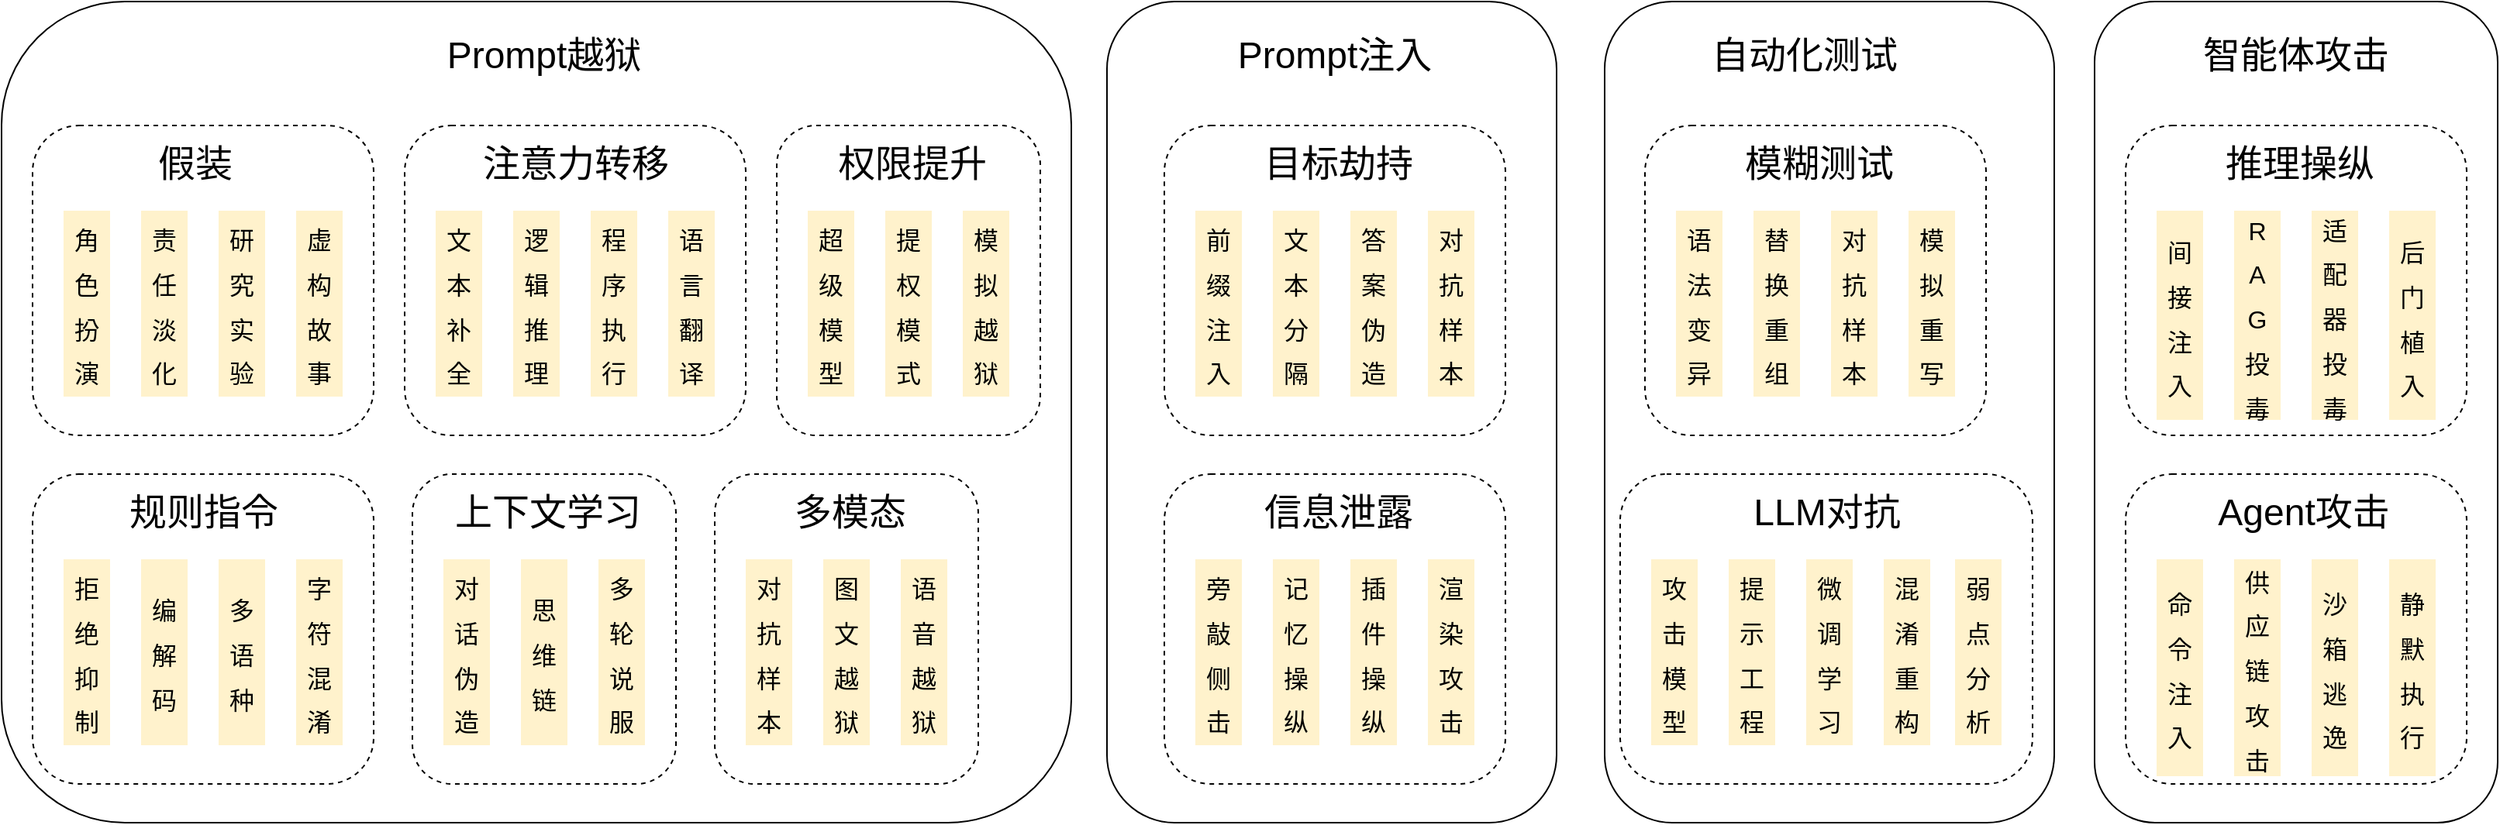 <mxfile version="19.0.3" type="device"><diagram id="Az1ulqTdgfoyl6sdZJpA" name="第 1 页"><mxGraphModel dx="1550" dy="937" grid="1" gridSize="10" guides="1" tooltips="1" connect="1" arrows="1" fold="1" page="1" pageScale="1" pageWidth="827" pageHeight="1169" math="0" shadow="0"><root><mxCell id="0"/><mxCell id="1" parent="0"/><mxCell id="FWCWU8dMI7AViZBjVMOo-1" value="" style="rounded=1;whiteSpace=wrap;html=1;fillColor=none;" vertex="1" parent="1"><mxGeometry x="10" y="180" width="690" height="530" as="geometry"/></mxCell><mxCell id="FWCWU8dMI7AViZBjVMOo-2" value="&lt;font style=&quot;font-size: 24px;&quot;&gt;Prompt越狱&lt;/font&gt;" style="text;html=1;strokeColor=none;fillColor=none;align=center;verticalAlign=middle;whiteSpace=wrap;rounded=0;" vertex="1" parent="1"><mxGeometry x="290" y="200" width="140" height="30" as="geometry"/></mxCell><mxCell id="FWCWU8dMI7AViZBjVMOo-3" value="" style="rounded=1;whiteSpace=wrap;html=1;fontSize=24;fillColor=none;dashed=1;" vertex="1" parent="1"><mxGeometry x="30" y="260" width="220" height="200" as="geometry"/></mxCell><mxCell id="FWCWU8dMI7AViZBjVMOo-4" value="假装" style="text;html=1;strokeColor=none;fillColor=none;align=center;verticalAlign=middle;whiteSpace=wrap;rounded=0;dashed=1;fontSize=24;" vertex="1" parent="1"><mxGeometry x="105" y="270" width="60" height="30" as="geometry"/></mxCell><mxCell id="FWCWU8dMI7AViZBjVMOo-5" value="&lt;font style=&quot;font-size: 16px;&quot;&gt;角色扮演&lt;/font&gt;" style="text;html=1;strokeColor=none;fillColor=#FFF2CC;align=center;verticalAlign=middle;whiteSpace=wrap;rounded=0;dashed=1;fontSize=24;" vertex="1" parent="1"><mxGeometry x="50" y="315" width="30" height="120" as="geometry"/></mxCell><mxCell id="FWCWU8dMI7AViZBjVMOo-6" value="&lt;font style=&quot;font-size: 16px;&quot;&gt;责任淡化&lt;/font&gt;" style="text;html=1;strokeColor=none;fillColor=#FFF2CC;align=center;verticalAlign=middle;whiteSpace=wrap;rounded=0;dashed=1;fontSize=24;" vertex="1" parent="1"><mxGeometry x="100" y="315" width="30" height="120" as="geometry"/></mxCell><mxCell id="FWCWU8dMI7AViZBjVMOo-7" value="&lt;font style=&quot;font-size: 16px;&quot;&gt;研究实验&lt;/font&gt;" style="text;html=1;strokeColor=none;fillColor=#FFF2CC;align=center;verticalAlign=middle;whiteSpace=wrap;rounded=0;dashed=1;fontSize=24;" vertex="1" parent="1"><mxGeometry x="150" y="315" width="30" height="120" as="geometry"/></mxCell><mxCell id="FWCWU8dMI7AViZBjVMOo-8" value="&lt;font style=&quot;font-size: 16px;&quot;&gt;虚构故事&lt;/font&gt;" style="text;html=1;strokeColor=none;fillColor=#FFF2CC;align=center;verticalAlign=middle;whiteSpace=wrap;rounded=0;dashed=1;fontSize=24;" vertex="1" parent="1"><mxGeometry x="200" y="315" width="30" height="120" as="geometry"/></mxCell><mxCell id="FWCWU8dMI7AViZBjVMOo-9" value="" style="rounded=1;whiteSpace=wrap;html=1;fontSize=24;fillColor=none;dashed=1;" vertex="1" parent="1"><mxGeometry x="270" y="260" width="220" height="200" as="geometry"/></mxCell><mxCell id="FWCWU8dMI7AViZBjVMOo-10" value="注意力转移" style="text;html=1;strokeColor=none;fillColor=none;align=center;verticalAlign=middle;whiteSpace=wrap;rounded=0;dashed=1;fontSize=24;" vertex="1" parent="1"><mxGeometry x="312.5" y="270" width="135" height="30" as="geometry"/></mxCell><mxCell id="FWCWU8dMI7AViZBjVMOo-11" value="&lt;font style=&quot;font-size: 16px;&quot;&gt;文本补全&lt;/font&gt;" style="text;html=1;strokeColor=none;fillColor=#FFF2CC;align=center;verticalAlign=middle;whiteSpace=wrap;rounded=0;dashed=1;fontSize=24;" vertex="1" parent="1"><mxGeometry x="290" y="315" width="30" height="120" as="geometry"/></mxCell><mxCell id="FWCWU8dMI7AViZBjVMOo-12" value="&lt;font style=&quot;font-size: 16px;&quot;&gt;逻辑推理&lt;/font&gt;" style="text;html=1;strokeColor=none;fillColor=#FFF2CC;align=center;verticalAlign=middle;whiteSpace=wrap;rounded=0;dashed=1;fontSize=24;" vertex="1" parent="1"><mxGeometry x="340" y="315" width="30" height="120" as="geometry"/></mxCell><mxCell id="FWCWU8dMI7AViZBjVMOo-13" value="&lt;font style=&quot;font-size: 16px;&quot;&gt;程序执行&lt;/font&gt;" style="text;html=1;strokeColor=none;fillColor=#FFF2CC;align=center;verticalAlign=middle;whiteSpace=wrap;rounded=0;dashed=1;fontSize=24;" vertex="1" parent="1"><mxGeometry x="390" y="315" width="30" height="120" as="geometry"/></mxCell><mxCell id="FWCWU8dMI7AViZBjVMOo-14" value="&lt;font style=&quot;font-size: 16px;&quot;&gt;语言翻译&lt;/font&gt;" style="text;html=1;strokeColor=none;fillColor=#FFF2CC;align=center;verticalAlign=middle;whiteSpace=wrap;rounded=0;dashed=1;fontSize=24;" vertex="1" parent="1"><mxGeometry x="440" y="315" width="30" height="120" as="geometry"/></mxCell><mxCell id="FWCWU8dMI7AViZBjVMOo-15" value="" style="rounded=1;whiteSpace=wrap;html=1;fontSize=24;fillColor=none;dashed=1;" vertex="1" parent="1"><mxGeometry x="510" y="260" width="170" height="200" as="geometry"/></mxCell><mxCell id="FWCWU8dMI7AViZBjVMOo-16" value="权限提升" style="text;html=1;strokeColor=none;fillColor=none;align=center;verticalAlign=middle;whiteSpace=wrap;rounded=0;dashed=1;fontSize=24;" vertex="1" parent="1"><mxGeometry x="530" y="270" width="135" height="30" as="geometry"/></mxCell><mxCell id="FWCWU8dMI7AViZBjVMOo-17" value="&lt;font style=&quot;font-size: 16px;&quot;&gt;超级模型&lt;/font&gt;" style="text;html=1;strokeColor=none;fillColor=#FFF2CC;align=center;verticalAlign=middle;whiteSpace=wrap;rounded=0;dashed=1;fontSize=24;" vertex="1" parent="1"><mxGeometry x="530" y="315" width="30" height="120" as="geometry"/></mxCell><mxCell id="FWCWU8dMI7AViZBjVMOo-18" value="&lt;font style=&quot;font-size: 16px;&quot;&gt;提权模式&lt;/font&gt;" style="text;html=1;strokeColor=none;fillColor=#FFF2CC;align=center;verticalAlign=middle;whiteSpace=wrap;rounded=0;dashed=1;fontSize=24;" vertex="1" parent="1"><mxGeometry x="580" y="315" width="30" height="120" as="geometry"/></mxCell><mxCell id="FWCWU8dMI7AViZBjVMOo-19" value="&lt;font style=&quot;font-size: 16px;&quot;&gt;模拟越狱&lt;/font&gt;" style="text;html=1;strokeColor=none;fillColor=#FFF2CC;align=center;verticalAlign=middle;whiteSpace=wrap;rounded=0;dashed=1;fontSize=24;" vertex="1" parent="1"><mxGeometry x="630" y="315" width="30" height="120" as="geometry"/></mxCell><mxCell id="FWCWU8dMI7AViZBjVMOo-21" value="" style="rounded=1;whiteSpace=wrap;html=1;fontSize=24;fillColor=none;dashed=1;" vertex="1" parent="1"><mxGeometry x="30" y="485" width="220" height="200" as="geometry"/></mxCell><mxCell id="FWCWU8dMI7AViZBjVMOo-22" value="规则指令" style="text;html=1;strokeColor=none;fillColor=none;align=center;verticalAlign=middle;whiteSpace=wrap;rounded=0;dashed=1;fontSize=24;" vertex="1" parent="1"><mxGeometry x="87.5" y="495" width="105" height="30" as="geometry"/></mxCell><mxCell id="FWCWU8dMI7AViZBjVMOo-23" value="&lt;font style=&quot;font-size: 16px;&quot;&gt;拒绝抑制&lt;/font&gt;" style="text;html=1;strokeColor=none;fillColor=#FFF2CC;align=center;verticalAlign=middle;whiteSpace=wrap;rounded=0;dashed=1;fontSize=24;" vertex="1" parent="1"><mxGeometry x="50" y="540" width="30" height="120" as="geometry"/></mxCell><mxCell id="FWCWU8dMI7AViZBjVMOo-24" value="&lt;font style=&quot;font-size: 16px;&quot;&gt;编解码&lt;/font&gt;" style="text;html=1;strokeColor=none;fillColor=#FFF2CC;align=center;verticalAlign=middle;whiteSpace=wrap;rounded=0;dashed=1;fontSize=24;" vertex="1" parent="1"><mxGeometry x="100" y="540" width="30" height="120" as="geometry"/></mxCell><mxCell id="FWCWU8dMI7AViZBjVMOo-25" value="&lt;font style=&quot;font-size: 16px;&quot;&gt;多语种&lt;/font&gt;" style="text;html=1;strokeColor=none;fillColor=#FFF2CC;align=center;verticalAlign=middle;whiteSpace=wrap;rounded=0;dashed=1;fontSize=24;" vertex="1" parent="1"><mxGeometry x="150" y="540" width="30" height="120" as="geometry"/></mxCell><mxCell id="FWCWU8dMI7AViZBjVMOo-26" value="&lt;font style=&quot;font-size: 16px;&quot;&gt;字符混淆&lt;/font&gt;" style="text;html=1;strokeColor=none;fillColor=#FFF2CC;align=center;verticalAlign=middle;whiteSpace=wrap;rounded=0;dashed=1;fontSize=24;" vertex="1" parent="1"><mxGeometry x="200" y="540" width="30" height="120" as="geometry"/></mxCell><mxCell id="FWCWU8dMI7AViZBjVMOo-27" value="" style="rounded=1;whiteSpace=wrap;html=1;fontSize=24;fillColor=none;dashed=1;" vertex="1" parent="1"><mxGeometry x="275" y="485" width="170" height="200" as="geometry"/></mxCell><mxCell id="FWCWU8dMI7AViZBjVMOo-28" value="上下文学习" style="text;html=1;strokeColor=none;fillColor=none;align=center;verticalAlign=middle;whiteSpace=wrap;rounded=0;dashed=1;fontSize=24;" vertex="1" parent="1"><mxGeometry x="295" y="495" width="135" height="30" as="geometry"/></mxCell><mxCell id="FWCWU8dMI7AViZBjVMOo-29" value="&lt;font style=&quot;font-size: 16px;&quot;&gt;对话伪造&lt;/font&gt;" style="text;html=1;strokeColor=none;fillColor=#FFF2CC;align=center;verticalAlign=middle;whiteSpace=wrap;rounded=0;dashed=1;fontSize=24;" vertex="1" parent="1"><mxGeometry x="295" y="540" width="30" height="120" as="geometry"/></mxCell><mxCell id="FWCWU8dMI7AViZBjVMOo-30" value="&lt;font style=&quot;font-size: 16px;&quot;&gt;思维链&lt;/font&gt;" style="text;html=1;strokeColor=none;fillColor=#FFF2CC;align=center;verticalAlign=middle;whiteSpace=wrap;rounded=0;dashed=1;fontSize=24;" vertex="1" parent="1"><mxGeometry x="345" y="540" width="30" height="120" as="geometry"/></mxCell><mxCell id="FWCWU8dMI7AViZBjVMOo-31" value="&lt;font style=&quot;font-size: 16px;&quot;&gt;多轮说服&lt;/font&gt;" style="text;html=1;strokeColor=none;fillColor=#FFF2CC;align=center;verticalAlign=middle;whiteSpace=wrap;rounded=0;dashed=1;fontSize=24;" vertex="1" parent="1"><mxGeometry x="395" y="540" width="30" height="120" as="geometry"/></mxCell><mxCell id="FWCWU8dMI7AViZBjVMOo-32" value="" style="rounded=1;whiteSpace=wrap;html=1;fontSize=24;fillColor=none;dashed=1;" vertex="1" parent="1"><mxGeometry x="470" y="485" width="170" height="200" as="geometry"/></mxCell><mxCell id="FWCWU8dMI7AViZBjVMOo-33" value="多模态" style="text;html=1;strokeColor=none;fillColor=none;align=center;verticalAlign=middle;whiteSpace=wrap;rounded=0;dashed=1;fontSize=24;" vertex="1" parent="1"><mxGeometry x="490" y="495" width="135" height="30" as="geometry"/></mxCell><mxCell id="FWCWU8dMI7AViZBjVMOo-34" value="&lt;font style=&quot;font-size: 16px;&quot;&gt;对抗样本&lt;/font&gt;" style="text;html=1;strokeColor=none;fillColor=#FFF2CC;align=center;verticalAlign=middle;whiteSpace=wrap;rounded=0;dashed=1;fontSize=24;" vertex="1" parent="1"><mxGeometry x="490" y="540" width="30" height="120" as="geometry"/></mxCell><mxCell id="FWCWU8dMI7AViZBjVMOo-35" value="&lt;font style=&quot;font-size: 16px;&quot;&gt;图文越狱&lt;/font&gt;" style="text;html=1;strokeColor=none;fillColor=#FFF2CC;align=center;verticalAlign=middle;whiteSpace=wrap;rounded=0;dashed=1;fontSize=24;" vertex="1" parent="1"><mxGeometry x="540" y="540" width="30" height="120" as="geometry"/></mxCell><mxCell id="FWCWU8dMI7AViZBjVMOo-36" value="&lt;font style=&quot;font-size: 16px;&quot;&gt;语音越狱&lt;/font&gt;" style="text;html=1;strokeColor=none;fillColor=#FFF2CC;align=center;verticalAlign=middle;whiteSpace=wrap;rounded=0;dashed=1;fontSize=24;" vertex="1" parent="1"><mxGeometry x="590" y="540" width="30" height="120" as="geometry"/></mxCell><mxCell id="FWCWU8dMI7AViZBjVMOo-37" value="&lt;font style=&quot;font-size: 24px;&quot;&gt;Prompt注入&lt;/font&gt;" style="text;html=1;strokeColor=none;fillColor=none;align=center;verticalAlign=middle;whiteSpace=wrap;rounded=0;" vertex="1" parent="1"><mxGeometry x="800" y="200" width="140" height="30" as="geometry"/></mxCell><mxCell id="FWCWU8dMI7AViZBjVMOo-38" value="" style="rounded=1;whiteSpace=wrap;html=1;fontSize=24;fillColor=none;dashed=1;" vertex="1" parent="1"><mxGeometry x="760" y="260" width="220" height="200" as="geometry"/></mxCell><mxCell id="FWCWU8dMI7AViZBjVMOo-39" value="目标劫持" style="text;html=1;strokeColor=none;fillColor=none;align=center;verticalAlign=middle;whiteSpace=wrap;rounded=0;dashed=1;fontSize=24;" vertex="1" parent="1"><mxGeometry x="815" y="270" width="115" height="30" as="geometry"/></mxCell><mxCell id="FWCWU8dMI7AViZBjVMOo-40" value="&lt;font style=&quot;font-size: 16px;&quot;&gt;前缀注入&lt;/font&gt;" style="text;html=1;strokeColor=none;fillColor=#FFF2CC;align=center;verticalAlign=middle;whiteSpace=wrap;rounded=0;dashed=1;fontSize=24;" vertex="1" parent="1"><mxGeometry x="780" y="315" width="30" height="120" as="geometry"/></mxCell><mxCell id="FWCWU8dMI7AViZBjVMOo-41" value="&lt;font style=&quot;font-size: 16px;&quot;&gt;文本分隔&lt;/font&gt;" style="text;html=1;strokeColor=none;fillColor=#FFF2CC;align=center;verticalAlign=middle;whiteSpace=wrap;rounded=0;dashed=1;fontSize=24;" vertex="1" parent="1"><mxGeometry x="830" y="315" width="30" height="120" as="geometry"/></mxCell><mxCell id="FWCWU8dMI7AViZBjVMOo-42" value="&lt;font style=&quot;font-size: 16px;&quot;&gt;答案伪造&lt;/font&gt;" style="text;html=1;strokeColor=none;fillColor=#FFF2CC;align=center;verticalAlign=middle;whiteSpace=wrap;rounded=0;dashed=1;fontSize=24;" vertex="1" parent="1"><mxGeometry x="880" y="315" width="30" height="120" as="geometry"/></mxCell><mxCell id="FWCWU8dMI7AViZBjVMOo-43" value="&lt;font style=&quot;font-size: 16px;&quot;&gt;对抗样本&lt;/font&gt;" style="text;html=1;strokeColor=none;fillColor=#FFF2CC;align=center;verticalAlign=middle;whiteSpace=wrap;rounded=0;dashed=1;fontSize=24;" vertex="1" parent="1"><mxGeometry x="930" y="315" width="30" height="120" as="geometry"/></mxCell><mxCell id="FWCWU8dMI7AViZBjVMOo-44" value="" style="rounded=1;whiteSpace=wrap;html=1;fontSize=24;fillColor=none;dashed=1;" vertex="1" parent="1"><mxGeometry x="760" y="485" width="220" height="200" as="geometry"/></mxCell><mxCell id="FWCWU8dMI7AViZBjVMOo-45" value="信息泄露" style="text;html=1;strokeColor=none;fillColor=none;align=center;verticalAlign=middle;whiteSpace=wrap;rounded=0;dashed=1;fontSize=24;" vertex="1" parent="1"><mxGeometry x="820" y="495" width="105" height="30" as="geometry"/></mxCell><mxCell id="FWCWU8dMI7AViZBjVMOo-46" value="&lt;font style=&quot;font-size: 16px;&quot;&gt;旁敲侧击&lt;/font&gt;" style="text;html=1;strokeColor=none;fillColor=#FFF2CC;align=center;verticalAlign=middle;whiteSpace=wrap;rounded=0;dashed=1;fontSize=24;" vertex="1" parent="1"><mxGeometry x="780" y="540" width="30" height="120" as="geometry"/></mxCell><mxCell id="FWCWU8dMI7AViZBjVMOo-47" value="&lt;font style=&quot;font-size: 16px;&quot;&gt;记忆操纵&lt;/font&gt;" style="text;html=1;strokeColor=none;fillColor=#FFF2CC;align=center;verticalAlign=middle;whiteSpace=wrap;rounded=0;dashed=1;fontSize=24;" vertex="1" parent="1"><mxGeometry x="830" y="540" width="30" height="120" as="geometry"/></mxCell><mxCell id="FWCWU8dMI7AViZBjVMOo-48" value="&lt;font style=&quot;font-size: 16px;&quot;&gt;插件操纵&lt;/font&gt;" style="text;html=1;strokeColor=none;fillColor=#FFF2CC;align=center;verticalAlign=middle;whiteSpace=wrap;rounded=0;dashed=1;fontSize=24;" vertex="1" parent="1"><mxGeometry x="880" y="540" width="30" height="120" as="geometry"/></mxCell><mxCell id="FWCWU8dMI7AViZBjVMOo-49" value="&lt;font style=&quot;font-size: 16px;&quot;&gt;渲染攻击&lt;/font&gt;" style="text;html=1;strokeColor=none;fillColor=#FFF2CC;align=center;verticalAlign=middle;whiteSpace=wrap;rounded=0;dashed=1;fontSize=24;" vertex="1" parent="1"><mxGeometry x="930" y="540" width="30" height="120" as="geometry"/></mxCell><mxCell id="FWCWU8dMI7AViZBjVMOo-51" value="&lt;font style=&quot;font-size: 24px;&quot;&gt;自动化测试&lt;/font&gt;" style="text;html=1;strokeColor=none;fillColor=none;align=center;verticalAlign=middle;whiteSpace=wrap;rounded=0;" vertex="1" parent="1"><mxGeometry x="1102.5" y="200" width="140" height="30" as="geometry"/></mxCell><mxCell id="FWCWU8dMI7AViZBjVMOo-52" value="" style="rounded=1;whiteSpace=wrap;html=1;fontSize=24;fillColor=none;dashed=1;" vertex="1" parent="1"><mxGeometry x="1070" y="260" width="220" height="200" as="geometry"/></mxCell><mxCell id="FWCWU8dMI7AViZBjVMOo-53" value="模糊测试" style="text;html=1;strokeColor=none;fillColor=none;align=center;verticalAlign=middle;whiteSpace=wrap;rounded=0;dashed=1;fontSize=24;" vertex="1" parent="1"><mxGeometry x="1125" y="270" width="115" height="30" as="geometry"/></mxCell><mxCell id="FWCWU8dMI7AViZBjVMOo-54" value="&lt;font style=&quot;font-size: 16px;&quot;&gt;语法变异&lt;/font&gt;" style="text;html=1;strokeColor=none;fillColor=#FFF2CC;align=center;verticalAlign=middle;whiteSpace=wrap;rounded=0;dashed=1;fontSize=24;" vertex="1" parent="1"><mxGeometry x="1090" y="315" width="30" height="120" as="geometry"/></mxCell><mxCell id="FWCWU8dMI7AViZBjVMOo-55" value="&lt;font style=&quot;font-size: 16px;&quot;&gt;替换重组&lt;/font&gt;" style="text;html=1;strokeColor=none;fillColor=#FFF2CC;align=center;verticalAlign=middle;whiteSpace=wrap;rounded=0;dashed=1;fontSize=24;" vertex="1" parent="1"><mxGeometry x="1140" y="315" width="30" height="120" as="geometry"/></mxCell><mxCell id="FWCWU8dMI7AViZBjVMOo-56" value="&lt;font style=&quot;font-size: 16px;&quot;&gt;对抗样本&lt;/font&gt;" style="text;html=1;strokeColor=none;fillColor=#FFF2CC;align=center;verticalAlign=middle;whiteSpace=wrap;rounded=0;dashed=1;fontSize=24;" vertex="1" parent="1"><mxGeometry x="1190" y="315" width="30" height="120" as="geometry"/></mxCell><mxCell id="FWCWU8dMI7AViZBjVMOo-57" value="&lt;font style=&quot;font-size: 16px;&quot;&gt;模拟重写&lt;/font&gt;" style="text;html=1;strokeColor=none;fillColor=#FFF2CC;align=center;verticalAlign=middle;whiteSpace=wrap;rounded=0;dashed=1;fontSize=24;" vertex="1" parent="1"><mxGeometry x="1240" y="315" width="30" height="120" as="geometry"/></mxCell><mxCell id="FWCWU8dMI7AViZBjVMOo-58" value="" style="rounded=1;whiteSpace=wrap;html=1;fontSize=24;fillColor=none;dashed=1;" vertex="1" parent="1"><mxGeometry x="1054" y="485" width="266" height="200" as="geometry"/></mxCell><mxCell id="FWCWU8dMI7AViZBjVMOo-59" value="LLM对抗" style="text;html=1;strokeColor=none;fillColor=none;align=center;verticalAlign=middle;whiteSpace=wrap;rounded=0;dashed=1;fontSize=24;" vertex="1" parent="1"><mxGeometry x="1131.5" y="495" width="111" height="30" as="geometry"/></mxCell><mxCell id="FWCWU8dMI7AViZBjVMOo-60" value="&lt;font style=&quot;font-size: 16px;&quot;&gt;攻击模型&lt;/font&gt;" style="text;html=1;strokeColor=none;fillColor=#FFF2CC;align=center;verticalAlign=middle;whiteSpace=wrap;rounded=0;dashed=1;fontSize=24;" vertex="1" parent="1"><mxGeometry x="1074" y="540" width="30" height="120" as="geometry"/></mxCell><mxCell id="FWCWU8dMI7AViZBjVMOo-61" value="&lt;font style=&quot;font-size: 16px;&quot;&gt;提示工程&lt;/font&gt;" style="text;html=1;strokeColor=none;fillColor=#FFF2CC;align=center;verticalAlign=middle;whiteSpace=wrap;rounded=0;dashed=1;fontSize=24;" vertex="1" parent="1"><mxGeometry x="1124" y="540" width="30" height="120" as="geometry"/></mxCell><mxCell id="FWCWU8dMI7AViZBjVMOo-62" value="&lt;font style=&quot;font-size: 16px;&quot;&gt;微调学习&lt;/font&gt;" style="text;html=1;strokeColor=none;fillColor=#FFF2CC;align=center;verticalAlign=middle;whiteSpace=wrap;rounded=0;dashed=1;fontSize=24;" vertex="1" parent="1"><mxGeometry x="1174" y="540" width="30" height="120" as="geometry"/></mxCell><mxCell id="FWCWU8dMI7AViZBjVMOo-63" value="&lt;font style=&quot;font-size: 16px;&quot;&gt;混淆重构&lt;/font&gt;" style="text;html=1;strokeColor=none;fillColor=#FFF2CC;align=center;verticalAlign=middle;whiteSpace=wrap;rounded=0;dashed=1;fontSize=24;" vertex="1" parent="1"><mxGeometry x="1224" y="540" width="30" height="120" as="geometry"/></mxCell><mxCell id="FWCWU8dMI7AViZBjVMOo-64" value="&lt;font style=&quot;font-size: 16px;&quot;&gt;弱点分析&lt;/font&gt;" style="text;html=1;strokeColor=none;fillColor=#FFF2CC;align=center;verticalAlign=middle;whiteSpace=wrap;rounded=0;dashed=1;fontSize=24;" vertex="1" parent="1"><mxGeometry x="1270" y="540" width="30" height="120" as="geometry"/></mxCell><mxCell id="FWCWU8dMI7AViZBjVMOo-65" value="&lt;font style=&quot;font-size: 24px;&quot;&gt;智能体攻击&lt;/font&gt;" style="text;html=1;strokeColor=none;fillColor=none;align=center;verticalAlign=middle;whiteSpace=wrap;rounded=0;" vertex="1" parent="1"><mxGeometry x="1420" y="200" width="140" height="30" as="geometry"/></mxCell><mxCell id="FWCWU8dMI7AViZBjVMOo-66" value="" style="rounded=1;whiteSpace=wrap;html=1;fontSize=24;fillColor=none;dashed=1;" vertex="1" parent="1"><mxGeometry x="1380" y="260" width="220" height="200" as="geometry"/></mxCell><mxCell id="FWCWU8dMI7AViZBjVMOo-67" value="推理操纵" style="text;html=1;strokeColor=none;fillColor=none;align=center;verticalAlign=middle;whiteSpace=wrap;rounded=0;dashed=1;fontSize=24;" vertex="1" parent="1"><mxGeometry x="1435" y="270" width="115" height="30" as="geometry"/></mxCell><mxCell id="FWCWU8dMI7AViZBjVMOo-68" value="&lt;font style=&quot;font-size: 16px;&quot;&gt;间接注入&lt;/font&gt;" style="text;html=1;strokeColor=none;fillColor=#FFF2CC;align=center;verticalAlign=middle;whiteSpace=wrap;rounded=0;dashed=1;fontSize=24;" vertex="1" parent="1"><mxGeometry x="1400" y="315" width="30" height="135" as="geometry"/></mxCell><mxCell id="FWCWU8dMI7AViZBjVMOo-69" value="&lt;span style=&quot;font-size: 16px;&quot;&gt;R&lt;br&gt;A&lt;br&gt;G投毒&lt;/span&gt;" style="text;html=1;strokeColor=none;fillColor=#FFF2CC;align=center;verticalAlign=middle;whiteSpace=wrap;rounded=0;dashed=1;fontSize=24;" vertex="1" parent="1"><mxGeometry x="1450" y="315" width="30" height="135" as="geometry"/></mxCell><mxCell id="FWCWU8dMI7AViZBjVMOo-70" value="&lt;font style=&quot;font-size: 16px;&quot;&gt;适配器投毒&lt;/font&gt;" style="text;html=1;strokeColor=none;fillColor=#FFF2CC;align=center;verticalAlign=middle;whiteSpace=wrap;rounded=0;dashed=1;fontSize=24;" vertex="1" parent="1"><mxGeometry x="1500" y="315" width="30" height="135" as="geometry"/></mxCell><mxCell id="FWCWU8dMI7AViZBjVMOo-71" value="&lt;font style=&quot;font-size: 16px;&quot;&gt;后门植入&lt;/font&gt;" style="text;html=1;strokeColor=none;fillColor=#FFF2CC;align=center;verticalAlign=middle;whiteSpace=wrap;rounded=0;dashed=1;fontSize=24;" vertex="1" parent="1"><mxGeometry x="1550" y="315" width="30" height="135" as="geometry"/></mxCell><mxCell id="FWCWU8dMI7AViZBjVMOo-72" value="" style="rounded=1;whiteSpace=wrap;html=1;fontSize=24;fillColor=none;dashed=1;" vertex="1" parent="1"><mxGeometry x="1380" y="485" width="220" height="200" as="geometry"/></mxCell><mxCell id="FWCWU8dMI7AViZBjVMOo-73" value="Agent攻击" style="text;html=1;strokeColor=none;fillColor=none;align=center;verticalAlign=middle;whiteSpace=wrap;rounded=0;dashed=1;fontSize=24;" vertex="1" parent="1"><mxGeometry x="1435" y="495" width="120" height="30" as="geometry"/></mxCell><mxCell id="FWCWU8dMI7AViZBjVMOo-74" value="&lt;font style=&quot;font-size: 16px;&quot;&gt;命令注入&lt;/font&gt;" style="text;html=1;strokeColor=none;fillColor=#FFF2CC;align=center;verticalAlign=middle;whiteSpace=wrap;rounded=0;dashed=1;fontSize=24;" vertex="1" parent="1"><mxGeometry x="1400" y="540" width="30" height="140" as="geometry"/></mxCell><mxCell id="FWCWU8dMI7AViZBjVMOo-75" value="&lt;font style=&quot;font-size: 16px;&quot;&gt;供应链攻击&lt;/font&gt;" style="text;html=1;strokeColor=none;fillColor=#FFF2CC;align=center;verticalAlign=middle;whiteSpace=wrap;rounded=0;dashed=1;fontSize=24;" vertex="1" parent="1"><mxGeometry x="1450" y="540" width="30" height="140" as="geometry"/></mxCell><mxCell id="FWCWU8dMI7AViZBjVMOo-76" value="&lt;font style=&quot;font-size: 16px;&quot;&gt;沙箱逃逸&lt;/font&gt;" style="text;html=1;strokeColor=none;fillColor=#FFF2CC;align=center;verticalAlign=middle;whiteSpace=wrap;rounded=0;dashed=1;fontSize=24;" vertex="1" parent="1"><mxGeometry x="1500" y="540" width="30" height="140" as="geometry"/></mxCell><mxCell id="FWCWU8dMI7AViZBjVMOo-77" value="&lt;font style=&quot;font-size: 16px;&quot;&gt;静默执行&lt;/font&gt;" style="text;html=1;strokeColor=none;fillColor=#FFF2CC;align=center;verticalAlign=middle;whiteSpace=wrap;rounded=0;dashed=1;fontSize=24;" vertex="1" parent="1"><mxGeometry x="1550" y="540" width="30" height="140" as="geometry"/></mxCell><mxCell id="FWCWU8dMI7AViZBjVMOo-78" value="" style="rounded=1;whiteSpace=wrap;html=1;fontSize=16;fillColor=none;" vertex="1" parent="1"><mxGeometry x="723" y="180" width="290" height="530" as="geometry"/></mxCell><mxCell id="FWCWU8dMI7AViZBjVMOo-79" value="" style="rounded=1;whiteSpace=wrap;html=1;fontSize=16;fillColor=none;" vertex="1" parent="1"><mxGeometry x="1044" y="180" width="290" height="530" as="geometry"/></mxCell><mxCell id="FWCWU8dMI7AViZBjVMOo-80" value="" style="rounded=1;whiteSpace=wrap;html=1;fontSize=16;fillColor=none;" vertex="1" parent="1"><mxGeometry x="1360" y="180" width="260" height="530" as="geometry"/></mxCell></root></mxGraphModel></diagram></mxfile>
